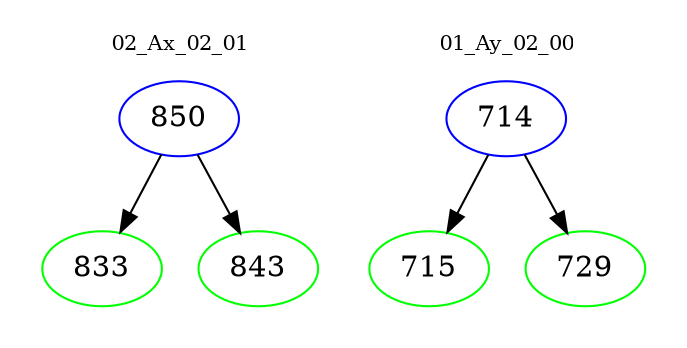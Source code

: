 digraph{
subgraph cluster_0 {
color = white
label = "02_Ax_02_01";
fontsize=10;
T0_850 [label="850", color="blue"]
T0_850 -> T0_833 [color="black"]
T0_833 [label="833", color="green"]
T0_850 -> T0_843 [color="black"]
T0_843 [label="843", color="green"]
}
subgraph cluster_1 {
color = white
label = "01_Ay_02_00";
fontsize=10;
T1_714 [label="714", color="blue"]
T1_714 -> T1_715 [color="black"]
T1_715 [label="715", color="green"]
T1_714 -> T1_729 [color="black"]
T1_729 [label="729", color="green"]
}
}
